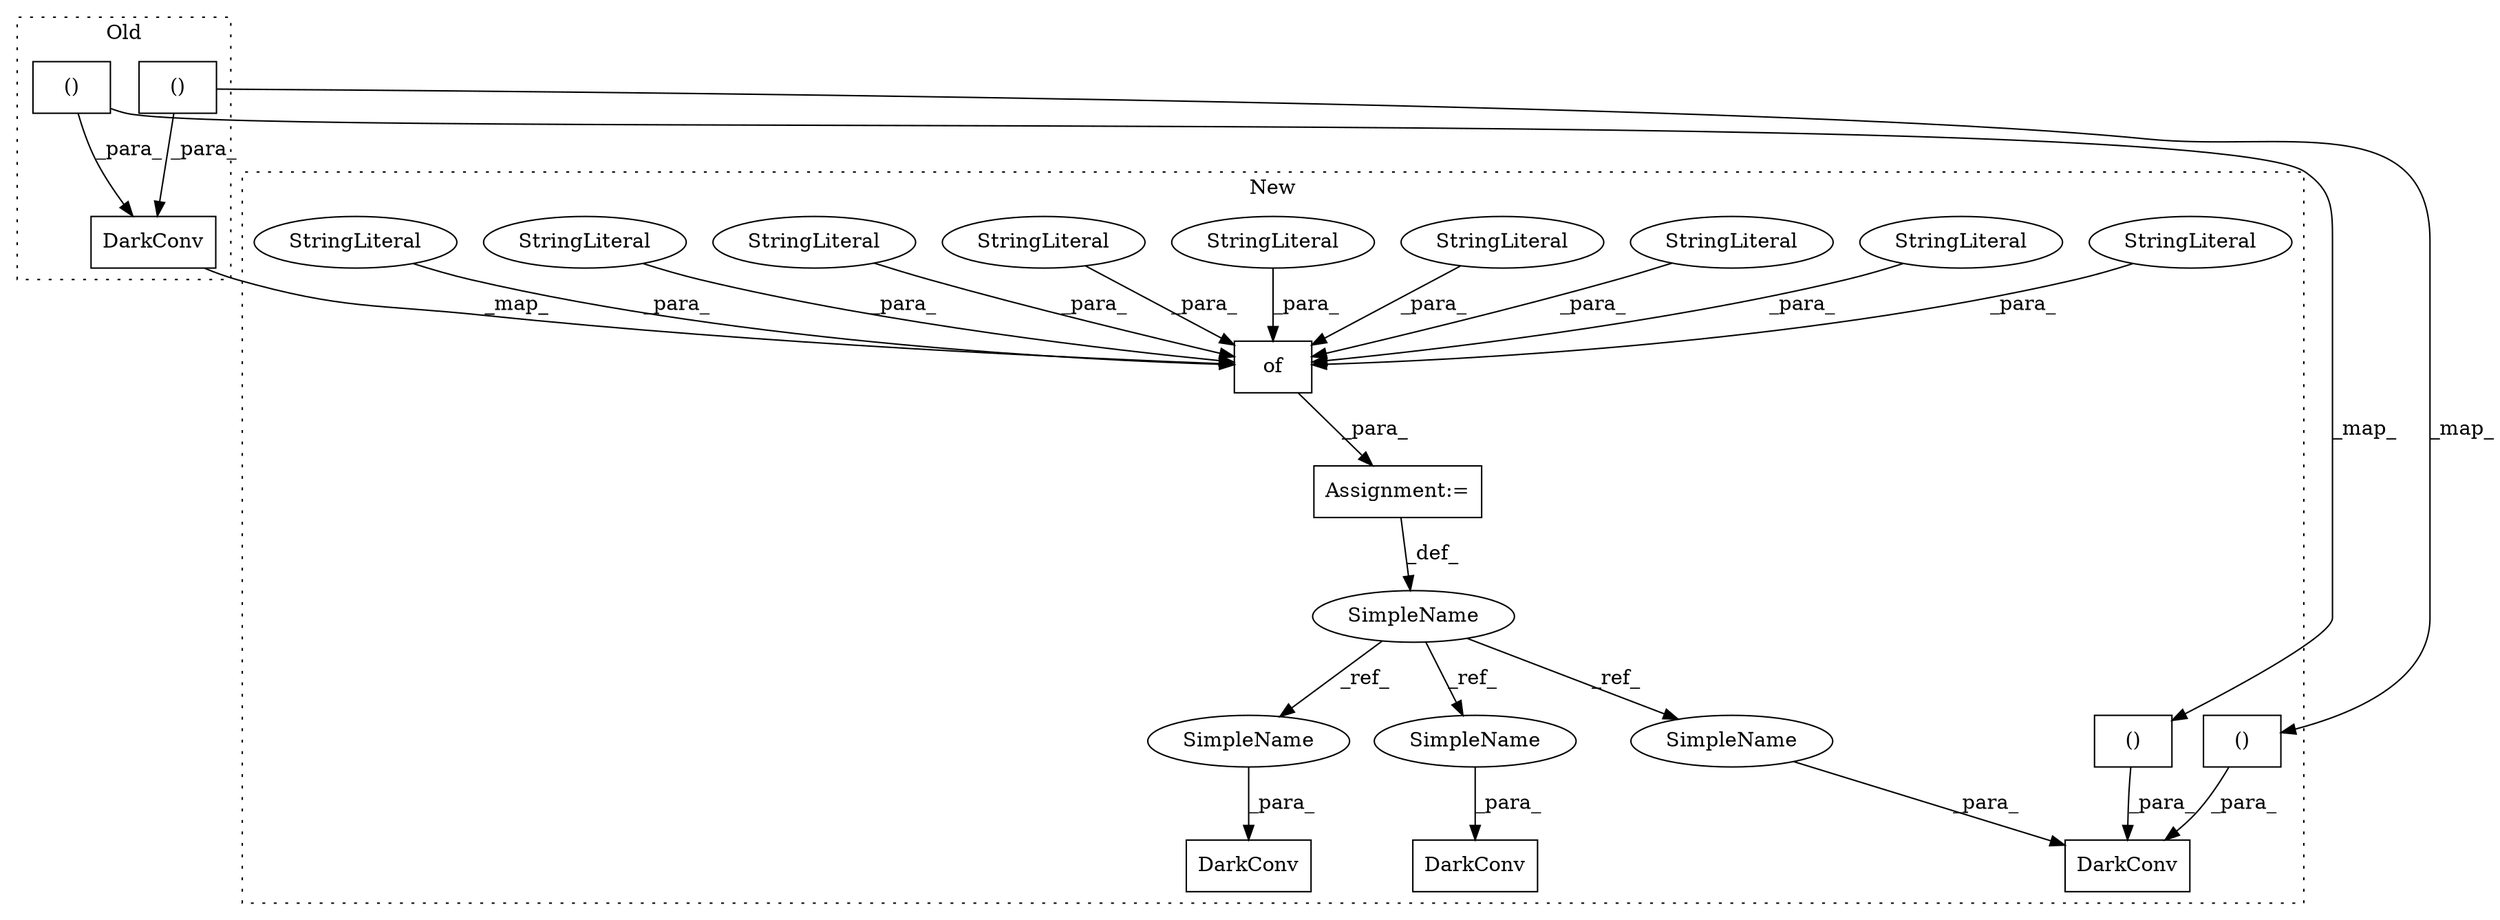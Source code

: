 digraph G {
subgraph cluster0 {
1 [label="DarkConv" a="32" s="5903,6216" l="9,1" shape="box"];
6 [label="()" a="106" s="5952" l="15" shape="box"];
10 [label="()" a="106" s="5974" l="15" shape="box"];
label = "Old";
style="dotted";
}
subgraph cluster1 {
2 [label="of" a="32" s="5549,5942" l="3,1" shape="box"];
3 [label="DarkConv" a="32" s="5991,6084" l="9,1" shape="box"];
4 [label="SimpleName" a="42" s="5529" l="15" shape="ellipse"];
5 [label="DarkConv" a="32" s="6153,6263" l="9,1" shape="box"];
7 [label="()" a="106" s="6202" l="15" shape="box"];
8 [label="StringLiteral" a="45" s="5830" l="12" shape="ellipse"];
9 [label="()" a="106" s="6224" l="15" shape="box"];
11 [label="StringLiteral" a="45" s="5865" l="20" shape="ellipse"];
12 [label="StringLiteral" a="45" s="5552" l="10" shape="ellipse"];
13 [label="StringLiteral" a="45" s="5578" l="20" shape="ellipse"];
14 [label="StringLiteral" a="45" s="5666" l="18" shape="ellipse"];
15 [label="StringLiteral" a="45" s="5796" l="14" shape="ellipse"];
16 [label="StringLiteral" a="45" s="5911" l="13" shape="ellipse"];
17 [label="Assignment:=" a="7" s="5544" l="1" shape="box"];
18 [label="StringLiteral" a="45" s="5730" l="13" shape="ellipse"];
19 [label="StringLiteral" a="45" s="5762" l="15" shape="ellipse"];
20 [label="DarkConv" a="32" s="6282,6371" l="9,1" shape="box"];
21 [label="SimpleName" a="42" s="6356" l="15" shape="ellipse"];
22 [label="SimpleName" a="42" s="6248" l="15" shape="ellipse"];
23 [label="SimpleName" a="42" s="6069" l="15" shape="ellipse"];
label = "New";
style="dotted";
}
1 -> 2 [label="_map_"];
2 -> 17 [label="_para_"];
4 -> 22 [label="_ref_"];
4 -> 21 [label="_ref_"];
4 -> 23 [label="_ref_"];
6 -> 1 [label="_para_"];
6 -> 7 [label="_map_"];
7 -> 5 [label="_para_"];
8 -> 2 [label="_para_"];
9 -> 5 [label="_para_"];
10 -> 9 [label="_map_"];
10 -> 1 [label="_para_"];
11 -> 2 [label="_para_"];
12 -> 2 [label="_para_"];
13 -> 2 [label="_para_"];
14 -> 2 [label="_para_"];
15 -> 2 [label="_para_"];
16 -> 2 [label="_para_"];
17 -> 4 [label="_def_"];
18 -> 2 [label="_para_"];
19 -> 2 [label="_para_"];
21 -> 20 [label="_para_"];
22 -> 5 [label="_para_"];
23 -> 3 [label="_para_"];
}